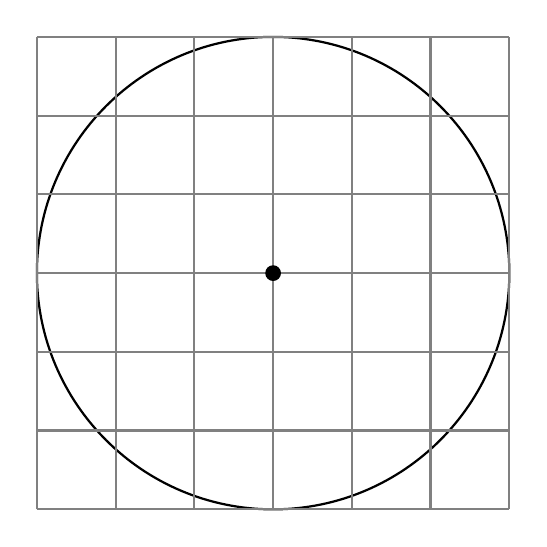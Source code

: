 \begin{tikzpicture}
\node (v1) at (0,0) {};
\draw [thick]  (v1) circle (3);
\node (v2) at (-3,-3) {};
\node (v3) at (3,3) {};
\draw [help lines, step=1cm, thick] (v2.center) grid (v3.center);

\fill  (v1) circle (1mm);
\end{tikzpicture}